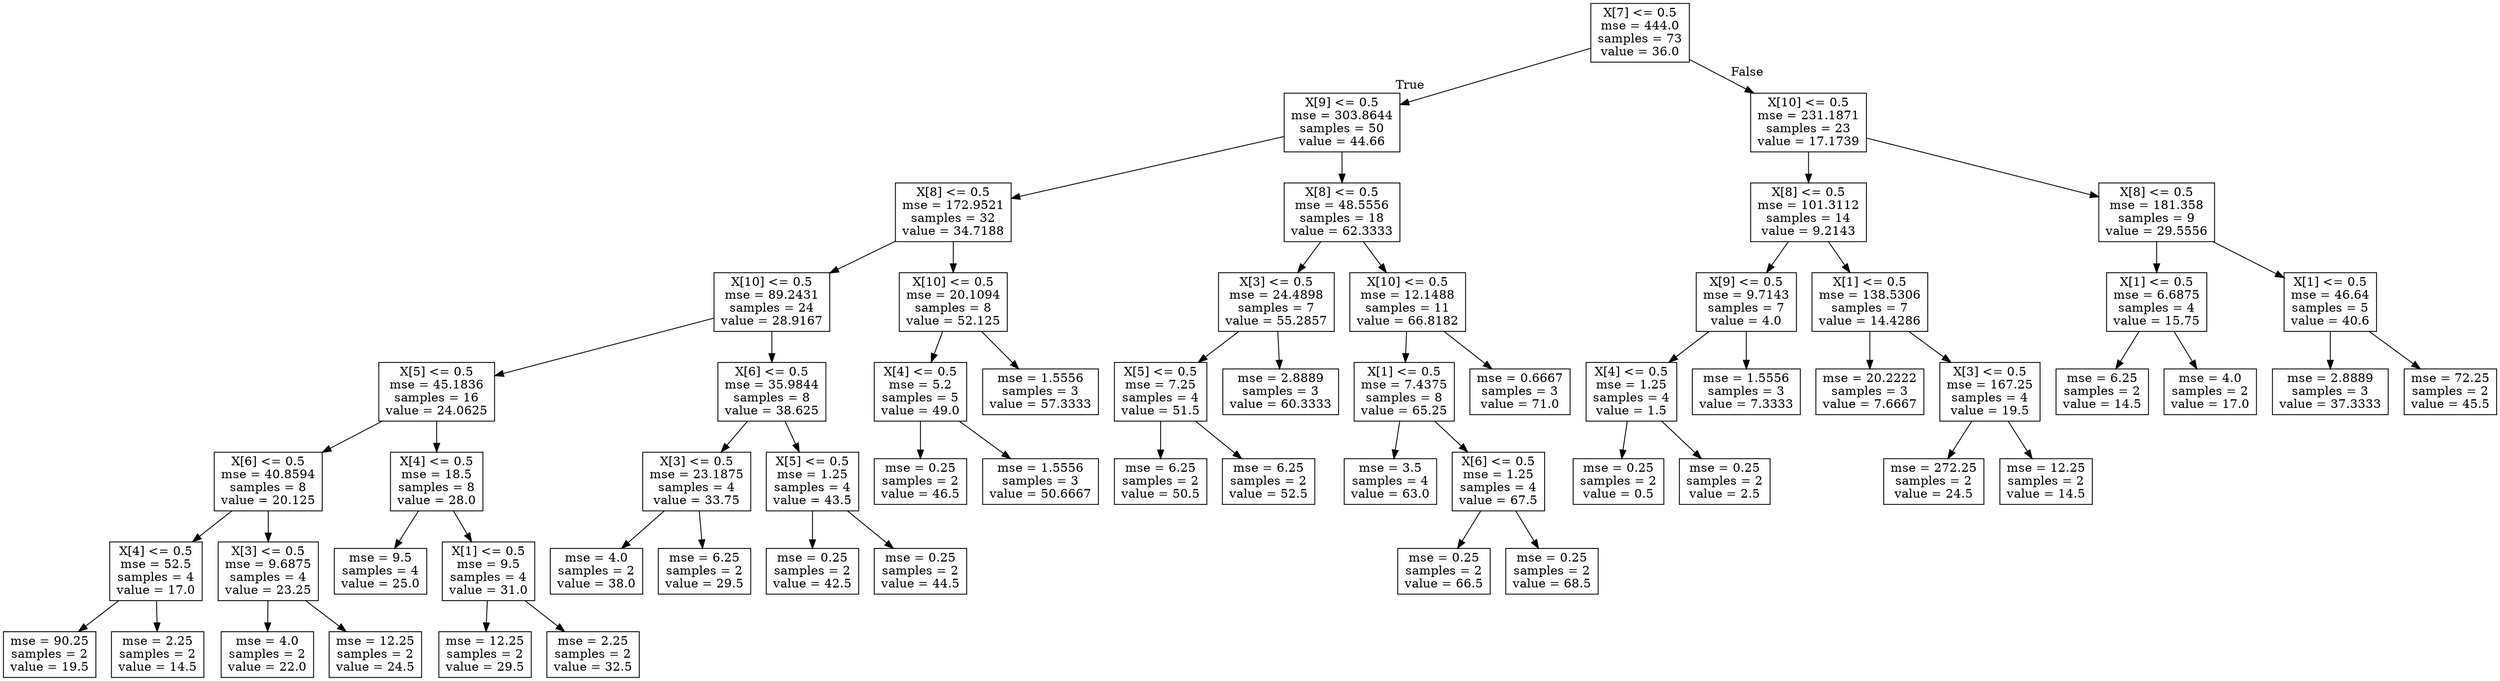 digraph Tree {
node [shape=box] ;
0 [label="X[7] <= 0.5\nmse = 444.0\nsamples = 73\nvalue = 36.0"] ;
1 [label="X[9] <= 0.5\nmse = 303.8644\nsamples = 50\nvalue = 44.66"] ;
0 -> 1 [labeldistance=2.5, labelangle=45, headlabel="True"] ;
2 [label="X[8] <= 0.5\nmse = 172.9521\nsamples = 32\nvalue = 34.7188"] ;
1 -> 2 ;
3 [label="X[10] <= 0.5\nmse = 89.2431\nsamples = 24\nvalue = 28.9167"] ;
2 -> 3 ;
4 [label="X[5] <= 0.5\nmse = 45.1836\nsamples = 16\nvalue = 24.0625"] ;
3 -> 4 ;
5 [label="X[6] <= 0.5\nmse = 40.8594\nsamples = 8\nvalue = 20.125"] ;
4 -> 5 ;
6 [label="X[4] <= 0.5\nmse = 52.5\nsamples = 4\nvalue = 17.0"] ;
5 -> 6 ;
7 [label="mse = 90.25\nsamples = 2\nvalue = 19.5"] ;
6 -> 7 ;
8 [label="mse = 2.25\nsamples = 2\nvalue = 14.5"] ;
6 -> 8 ;
9 [label="X[3] <= 0.5\nmse = 9.6875\nsamples = 4\nvalue = 23.25"] ;
5 -> 9 ;
10 [label="mse = 4.0\nsamples = 2\nvalue = 22.0"] ;
9 -> 10 ;
11 [label="mse = 12.25\nsamples = 2\nvalue = 24.5"] ;
9 -> 11 ;
12 [label="X[4] <= 0.5\nmse = 18.5\nsamples = 8\nvalue = 28.0"] ;
4 -> 12 ;
13 [label="mse = 9.5\nsamples = 4\nvalue = 25.0"] ;
12 -> 13 ;
14 [label="X[1] <= 0.5\nmse = 9.5\nsamples = 4\nvalue = 31.0"] ;
12 -> 14 ;
15 [label="mse = 12.25\nsamples = 2\nvalue = 29.5"] ;
14 -> 15 ;
16 [label="mse = 2.25\nsamples = 2\nvalue = 32.5"] ;
14 -> 16 ;
17 [label="X[6] <= 0.5\nmse = 35.9844\nsamples = 8\nvalue = 38.625"] ;
3 -> 17 ;
18 [label="X[3] <= 0.5\nmse = 23.1875\nsamples = 4\nvalue = 33.75"] ;
17 -> 18 ;
19 [label="mse = 4.0\nsamples = 2\nvalue = 38.0"] ;
18 -> 19 ;
20 [label="mse = 6.25\nsamples = 2\nvalue = 29.5"] ;
18 -> 20 ;
21 [label="X[5] <= 0.5\nmse = 1.25\nsamples = 4\nvalue = 43.5"] ;
17 -> 21 ;
22 [label="mse = 0.25\nsamples = 2\nvalue = 42.5"] ;
21 -> 22 ;
23 [label="mse = 0.25\nsamples = 2\nvalue = 44.5"] ;
21 -> 23 ;
24 [label="X[10] <= 0.5\nmse = 20.1094\nsamples = 8\nvalue = 52.125"] ;
2 -> 24 ;
25 [label="X[4] <= 0.5\nmse = 5.2\nsamples = 5\nvalue = 49.0"] ;
24 -> 25 ;
26 [label="mse = 0.25\nsamples = 2\nvalue = 46.5"] ;
25 -> 26 ;
27 [label="mse = 1.5556\nsamples = 3\nvalue = 50.6667"] ;
25 -> 27 ;
28 [label="mse = 1.5556\nsamples = 3\nvalue = 57.3333"] ;
24 -> 28 ;
29 [label="X[8] <= 0.5\nmse = 48.5556\nsamples = 18\nvalue = 62.3333"] ;
1 -> 29 ;
30 [label="X[3] <= 0.5\nmse = 24.4898\nsamples = 7\nvalue = 55.2857"] ;
29 -> 30 ;
31 [label="X[5] <= 0.5\nmse = 7.25\nsamples = 4\nvalue = 51.5"] ;
30 -> 31 ;
32 [label="mse = 6.25\nsamples = 2\nvalue = 50.5"] ;
31 -> 32 ;
33 [label="mse = 6.25\nsamples = 2\nvalue = 52.5"] ;
31 -> 33 ;
34 [label="mse = 2.8889\nsamples = 3\nvalue = 60.3333"] ;
30 -> 34 ;
35 [label="X[10] <= 0.5\nmse = 12.1488\nsamples = 11\nvalue = 66.8182"] ;
29 -> 35 ;
36 [label="X[1] <= 0.5\nmse = 7.4375\nsamples = 8\nvalue = 65.25"] ;
35 -> 36 ;
37 [label="mse = 3.5\nsamples = 4\nvalue = 63.0"] ;
36 -> 37 ;
38 [label="X[6] <= 0.5\nmse = 1.25\nsamples = 4\nvalue = 67.5"] ;
36 -> 38 ;
39 [label="mse = 0.25\nsamples = 2\nvalue = 66.5"] ;
38 -> 39 ;
40 [label="mse = 0.25\nsamples = 2\nvalue = 68.5"] ;
38 -> 40 ;
41 [label="mse = 0.6667\nsamples = 3\nvalue = 71.0"] ;
35 -> 41 ;
42 [label="X[10] <= 0.5\nmse = 231.1871\nsamples = 23\nvalue = 17.1739"] ;
0 -> 42 [labeldistance=2.5, labelangle=-45, headlabel="False"] ;
43 [label="X[8] <= 0.5\nmse = 101.3112\nsamples = 14\nvalue = 9.2143"] ;
42 -> 43 ;
44 [label="X[9] <= 0.5\nmse = 9.7143\nsamples = 7\nvalue = 4.0"] ;
43 -> 44 ;
45 [label="X[4] <= 0.5\nmse = 1.25\nsamples = 4\nvalue = 1.5"] ;
44 -> 45 ;
46 [label="mse = 0.25\nsamples = 2\nvalue = 0.5"] ;
45 -> 46 ;
47 [label="mse = 0.25\nsamples = 2\nvalue = 2.5"] ;
45 -> 47 ;
48 [label="mse = 1.5556\nsamples = 3\nvalue = 7.3333"] ;
44 -> 48 ;
49 [label="X[1] <= 0.5\nmse = 138.5306\nsamples = 7\nvalue = 14.4286"] ;
43 -> 49 ;
50 [label="mse = 20.2222\nsamples = 3\nvalue = 7.6667"] ;
49 -> 50 ;
51 [label="X[3] <= 0.5\nmse = 167.25\nsamples = 4\nvalue = 19.5"] ;
49 -> 51 ;
52 [label="mse = 272.25\nsamples = 2\nvalue = 24.5"] ;
51 -> 52 ;
53 [label="mse = 12.25\nsamples = 2\nvalue = 14.5"] ;
51 -> 53 ;
54 [label="X[8] <= 0.5\nmse = 181.358\nsamples = 9\nvalue = 29.5556"] ;
42 -> 54 ;
55 [label="X[1] <= 0.5\nmse = 6.6875\nsamples = 4\nvalue = 15.75"] ;
54 -> 55 ;
56 [label="mse = 6.25\nsamples = 2\nvalue = 14.5"] ;
55 -> 56 ;
57 [label="mse = 4.0\nsamples = 2\nvalue = 17.0"] ;
55 -> 57 ;
58 [label="X[1] <= 0.5\nmse = 46.64\nsamples = 5\nvalue = 40.6"] ;
54 -> 58 ;
59 [label="mse = 2.8889\nsamples = 3\nvalue = 37.3333"] ;
58 -> 59 ;
60 [label="mse = 72.25\nsamples = 2\nvalue = 45.5"] ;
58 -> 60 ;
}